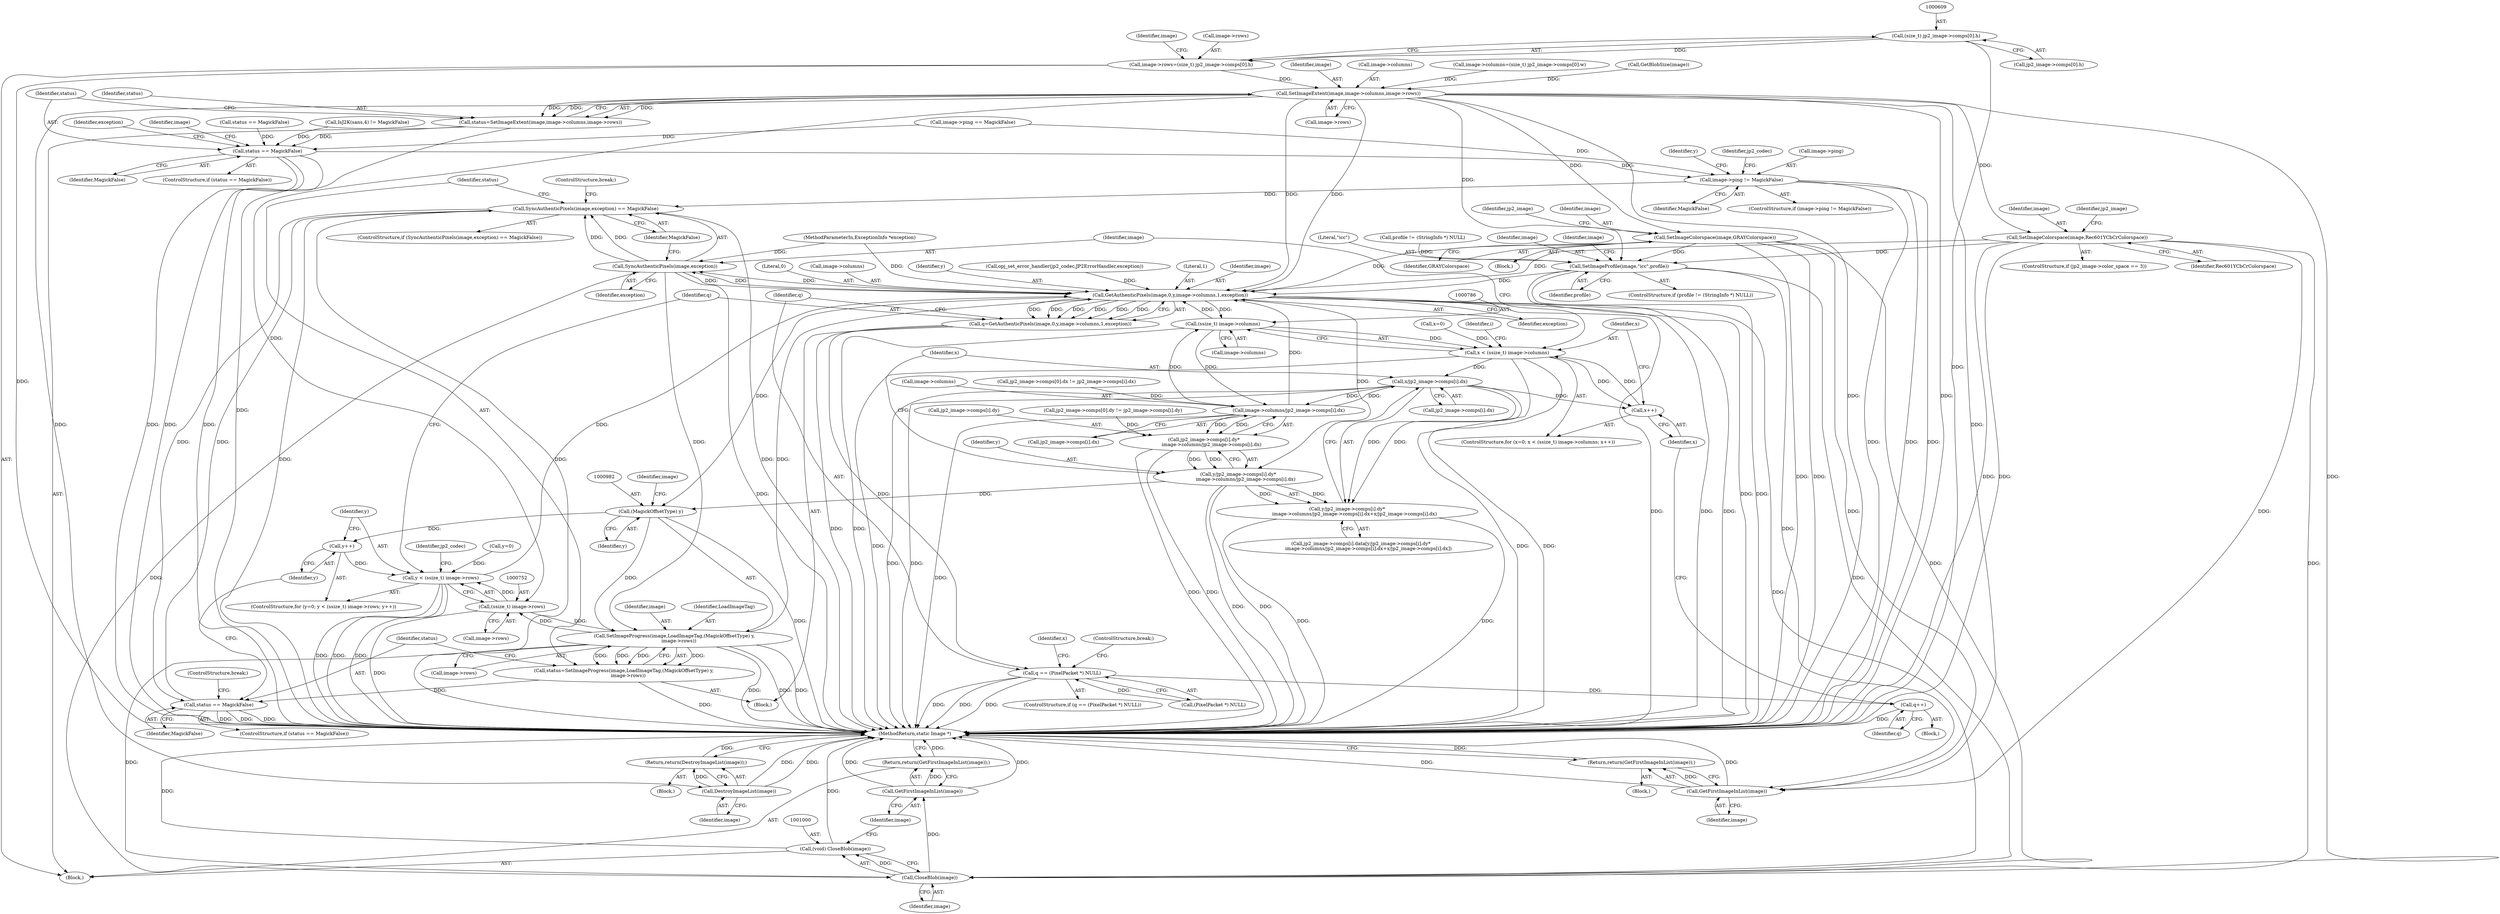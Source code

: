 digraph "0_ImageMagick_acee073df34aa4d491bf5cb74d3a15fc80f0a3aa@array" {
"1000608" [label="(Call,(size_t) jp2_image->comps[0].h)"];
"1000604" [label="(Call,image->rows=(size_t) jp2_image->comps[0].h)"];
"1000630" [label="(Call,SetImageExtent(image,image->columns,image->rows))"];
"1000628" [label="(Call,status=SetImageExtent(image,image->columns,image->rows))"];
"1000639" [label="(Call,status == MagickFalse)"];
"1000729" [label="(Call,image->ping != MagickFalse)"];
"1000970" [label="(Call,SyncAuthenticPixels(image,exception) == MagickFalse)"];
"1000988" [label="(Call,status == MagickFalse)"];
"1000650" [label="(Call,DestroyImageList(image))"];
"1000649" [label="(Return,return(DestroyImageList(image));)"];
"1000664" [label="(Call,SetImageColorspace(image,GRAYColorspace))"];
"1000724" [label="(Call,SetImageProfile(image,\"icc\",profile))"];
"1000743" [label="(Call,GetFirstImageInList(image))"];
"1000742" [label="(Return,return(GetFirstImageInList(image));)"];
"1000763" [label="(Call,GetAuthenticPixels(image,0,y,image->columns,1,exception))"];
"1000761" [label="(Call,q=GetAuthenticPixels(image,0,y,image->columns,1,exception))"];
"1000773" [label="(Call,q == (PixelPacket *) NULL)"];
"1000967" [label="(Call,q++)"];
"1000785" [label="(Call,(ssize_t) image->columns)"];
"1000783" [label="(Call,x < (ssize_t) image->columns)"];
"1000790" [label="(Call,x++)"];
"1000862" [label="(Call,x/jp2_image->comps[i].dx)"];
"1000851" [label="(Call,image->columns/jp2_image->comps[i].dx)"];
"1000843" [label="(Call,jp2_image->comps[i].dy*\n          image->columns/jp2_image->comps[i].dx)"];
"1000841" [label="(Call,y/jp2_image->comps[i].dy*\n          image->columns/jp2_image->comps[i].dx)"];
"1000840" [label="(Call,y/jp2_image->comps[i].dy*\n          image->columns/jp2_image->comps[i].dx+x/jp2_image->comps[i].dx)"];
"1000981" [label="(Call,(MagickOffsetType) y)"];
"1000756" [label="(Call,y++)"];
"1000749" [label="(Call,y < (ssize_t) image->rows)"];
"1000978" [label="(Call,SetImageProgress(image,LoadImageTag,(MagickOffsetType) y,\n      image->rows))"];
"1000751" [label="(Call,(ssize_t) image->rows)"];
"1000976" [label="(Call,status=SetImageProgress(image,LoadImageTag,(MagickOffsetType) y,\n      image->rows))"];
"1001001" [label="(Call,CloseBlob(image))"];
"1000999" [label="(Call,(void) CloseBlob(image))"];
"1001004" [label="(Call,GetFirstImageInList(image))"];
"1001003" [label="(Return,return(GetFirstImageInList(image));)"];
"1000971" [label="(Call,SyncAuthenticPixels(image,exception))"];
"1000685" [label="(Call,SetImageColorspace(image,Rec601YCbCrColorspace))"];
"1000177" [label="(Call,status == MagickFalse)"];
"1000629" [label="(Identifier,status)"];
"1000651" [label="(Identifier,image)"];
"1000727" [label="(Identifier,profile)"];
"1000744" [label="(Identifier,image)"];
"1000967" [label="(Call,q++)"];
"1000745" [label="(ControlStructure,for (y=0; y < (ssize_t) image->rows; y++))"];
"1000685" [label="(Call,SetImageColorspace(image,Rec601YCbCrColorspace))"];
"1000663" [label="(Block,)"];
"1000780" [label="(Call,x=0)"];
"1000642" [label="(Block,)"];
"1000757" [label="(Identifier,y)"];
"1000731" [label="(Identifier,image)"];
"1000970" [label="(Call,SyncAuthenticPixels(image,exception) == MagickFalse)"];
"1000630" [label="(Call,SetImageExtent(image,image->columns,image->rows))"];
"1000604" [label="(Call,image->rows=(size_t) jp2_image->comps[0].h)"];
"1000841" [label="(Call,y/jp2_image->comps[i].dy*\n          image->columns/jp2_image->comps[i].dx)"];
"1001003" [label="(Return,return(GetFirstImageInList(image));)"];
"1001006" [label="(MethodReturn,static Image *)"];
"1000974" [label="(Identifier,MagickFalse)"];
"1000978" [label="(Call,SetImageProgress(image,LoadImageTag,(MagickOffsetType) y,\n      image->rows))"];
"1000747" [label="(Identifier,y)"];
"1000736" [label="(Identifier,jp2_codec)"];
"1000691" [label="(Identifier,jp2_image)"];
"1000225" [label="(Call,IsJ2K(sans,4) != MagickFalse)"];
"1000664" [label="(Call,SetImageColorspace(image,GRAYColorspace))"];
"1000973" [label="(Identifier,exception)"];
"1000972" [label="(Identifier,image)"];
"1001001" [label="(Call,CloseBlob(image))"];
"1000743" [label="(Call,GetFirstImageInList(image))"];
"1000628" [label="(Call,status=SetImageExtent(image,image->columns,image->rows))"];
"1000984" [label="(Call,image->rows)"];
"1000751" [label="(Call,(ssize_t) image->rows)"];
"1000991" [label="(ControlStructure,break;)"];
"1000679" [label="(ControlStructure,if (jp2_image->color_space == 3))"];
"1000734" [label="(Block,)"];
"1000969" [label="(ControlStructure,if (SyncAuthenticPixels(image,exception) == MagickFalse))"];
"1000649" [label="(Return,return(DestroyImageList(image));)"];
"1000756" [label="(Call,y++)"];
"1000784" [label="(Identifier,x)"];
"1000770" [label="(Literal,1)"];
"1000524" [label="(Call,jp2_image->comps[0].dx != jp2_image->comps[i].dx)"];
"1000983" [label="(Identifier,y)"];
"1000832" [label="(Call,jp2_image->comps[i].data[y/jp2_image->comps[i].dy*\n          image->columns/jp2_image->comps[i].dx+x/jp2_image->comps[i].dx])"];
"1001004" [label="(Call,GetFirstImageInList(image))"];
"1000632" [label="(Call,image->columns)"];
"1000726" [label="(Literal,\"icc\")"];
"1000975" [label="(ControlStructure,break;)"];
"1000999" [label="(Call,(void) CloseBlob(image))"];
"1000792" [label="(Block,)"];
"1000107" [label="(MethodParameterIn,ExceptionInfo *exception)"];
"1000764" [label="(Identifier,image)"];
"1000733" [label="(Identifier,MagickFalse)"];
"1000774" [label="(Identifier,q)"];
"1000843" [label="(Call,jp2_image->comps[i].dy*\n          image->columns/jp2_image->comps[i].dx)"];
"1000742" [label="(Return,return(GetFirstImageInList(image));)"];
"1000635" [label="(Call,image->rows)"];
"1001002" [label="(Identifier,image)"];
"1000977" [label="(Identifier,status)"];
"1000779" [label="(ControlStructure,for (x=0; x < (ssize_t) image->columns; x++))"];
"1000451" [label="(Call,image->ping == MagickFalse)"];
"1000540" [label="(Call,jp2_image->comps[0].dy != jp2_image->comps[i].dy)"];
"1000971" [label="(Call,SyncAuthenticPixels(image,exception))"];
"1000985" [label="(Identifier,image)"];
"1000761" [label="(Call,q=GetAuthenticPixels(image,0,y,image->columns,1,exception))"];
"1000718" [label="(ControlStructure,if (profile != (StringInfo *) NULL))"];
"1000758" [label="(Block,)"];
"1000864" [label="(Call,jp2_image->comps[i].dx)"];
"1000719" [label="(Call,profile != (StringInfo *) NULL)"];
"1000641" [label="(Identifier,MagickFalse)"];
"1000968" [label="(Identifier,q)"];
"1000750" [label="(Identifier,y)"];
"1000730" [label="(Call,image->ping)"];
"1000979" [label="(Identifier,image)"];
"1000728" [label="(ControlStructure,if (image->ping != MagickFalse))"];
"1000638" [label="(ControlStructure,if (status == MagickFalse))"];
"1000796" [label="(Identifier,i)"];
"1000746" [label="(Call,y=0)"];
"1000644" [label="(Identifier,exception)"];
"1000765" [label="(Literal,0)"];
"1000790" [label="(Call,x++)"];
"1000771" [label="(Identifier,exception)"];
"1000844" [label="(Call,jp2_image->comps[i].dy)"];
"1000108" [label="(Block,)"];
"1000773" [label="(Call,q == (PixelPacket *) NULL)"];
"1000687" [label="(Identifier,Rec601YCbCrColorspace)"];
"1000666" [label="(Identifier,GRAYColorspace)"];
"1000987" [label="(ControlStructure,if (status == MagickFalse))"];
"1000783" [label="(Call,x < (ssize_t) image->columns)"];
"1000762" [label="(Identifier,q)"];
"1000619" [label="(Identifier,image)"];
"1000650" [label="(Call,DestroyImageList(image))"];
"1000639" [label="(Call,status == MagickFalse)"];
"1000791" [label="(Identifier,x)"];
"1000654" [label="(Identifier,image)"];
"1000976" [label="(Call,status=SetImageProgress(image,LoadImageTag,(MagickOffsetType) y,\n      image->rows))"];
"1000988" [label="(Call,status == MagickFalse)"];
"1000989" [label="(Identifier,status)"];
"1000990" [label="(Identifier,MagickFalse)"];
"1000665" [label="(Identifier,image)"];
"1000767" [label="(Call,image->columns)"];
"1000725" [label="(Identifier,image)"];
"1000842" [label="(Identifier,y)"];
"1000591" [label="(Call,image->columns=(size_t) jp2_image->comps[0].w)"];
"1000766" [label="(Identifier,y)"];
"1000605" [label="(Call,image->rows)"];
"1000753" [label="(Call,image->rows)"];
"1000610" [label="(Call,jp2_image->comps[0].h)"];
"1000670" [label="(Identifier,jp2_image)"];
"1000608" [label="(Call,(size_t) jp2_image->comps[0].h)"];
"1000724" [label="(Call,SetImageProfile(image,\"icc\",profile))"];
"1000863" [label="(Identifier,x)"];
"1000993" [label="(Identifier,jp2_codec)"];
"1000840" [label="(Call,y/jp2_image->comps[i].dy*\n          image->columns/jp2_image->comps[i].dx+x/jp2_image->comps[i].dx)"];
"1000785" [label="(Call,(ssize_t) image->columns)"];
"1000980" [label="(Identifier,LoadImageTag)"];
"1000640" [label="(Identifier,status)"];
"1000851" [label="(Call,image->columns/jp2_image->comps[i].dx)"];
"1000862" [label="(Call,x/jp2_image->comps[i].dx)"];
"1000686" [label="(Identifier,image)"];
"1000852" [label="(Call,image->columns)"];
"1000981" [label="(Call,(MagickOffsetType) y)"];
"1001005" [label="(Identifier,image)"];
"1000781" [label="(Identifier,x)"];
"1000775" [label="(Call,(PixelPacket *) NULL)"];
"1000787" [label="(Call,image->columns)"];
"1000749" [label="(Call,y < (ssize_t) image->rows)"];
"1000772" [label="(ControlStructure,if (q == (PixelPacket *) NULL))"];
"1000855" [label="(Call,jp2_image->comps[i].dx)"];
"1000763" [label="(Call,GetAuthenticPixels(image,0,y,image->columns,1,exception))"];
"1000331" [label="(Call,GetBlobSize(image))"];
"1000243" [label="(Call,opj_set_error_handler(jp2_codec,JP2ErrorHandler,exception))"];
"1000631" [label="(Identifier,image)"];
"1000778" [label="(ControlStructure,break;)"];
"1000729" [label="(Call,image->ping != MagickFalse)"];
"1000608" -> "1000604"  [label="AST: "];
"1000608" -> "1000610"  [label="CFG: "];
"1000609" -> "1000608"  [label="AST: "];
"1000610" -> "1000608"  [label="AST: "];
"1000604" -> "1000608"  [label="CFG: "];
"1000608" -> "1001006"  [label="DDG: "];
"1000608" -> "1000604"  [label="DDG: "];
"1000604" -> "1000108"  [label="AST: "];
"1000605" -> "1000604"  [label="AST: "];
"1000619" -> "1000604"  [label="CFG: "];
"1000604" -> "1001006"  [label="DDG: "];
"1000604" -> "1000630"  [label="DDG: "];
"1000630" -> "1000628"  [label="AST: "];
"1000630" -> "1000635"  [label="CFG: "];
"1000631" -> "1000630"  [label="AST: "];
"1000632" -> "1000630"  [label="AST: "];
"1000635" -> "1000630"  [label="AST: "];
"1000628" -> "1000630"  [label="CFG: "];
"1000630" -> "1001006"  [label="DDG: "];
"1000630" -> "1001006"  [label="DDG: "];
"1000630" -> "1000628"  [label="DDG: "];
"1000630" -> "1000628"  [label="DDG: "];
"1000630" -> "1000628"  [label="DDG: "];
"1000331" -> "1000630"  [label="DDG: "];
"1000591" -> "1000630"  [label="DDG: "];
"1000630" -> "1000650"  [label="DDG: "];
"1000630" -> "1000664"  [label="DDG: "];
"1000630" -> "1000685"  [label="DDG: "];
"1000630" -> "1000724"  [label="DDG: "];
"1000630" -> "1000743"  [label="DDG: "];
"1000630" -> "1000751"  [label="DDG: "];
"1000630" -> "1000763"  [label="DDG: "];
"1000630" -> "1000763"  [label="DDG: "];
"1000630" -> "1001001"  [label="DDG: "];
"1000628" -> "1000108"  [label="AST: "];
"1000629" -> "1000628"  [label="AST: "];
"1000640" -> "1000628"  [label="CFG: "];
"1000628" -> "1001006"  [label="DDG: "];
"1000628" -> "1000639"  [label="DDG: "];
"1000639" -> "1000638"  [label="AST: "];
"1000639" -> "1000641"  [label="CFG: "];
"1000640" -> "1000639"  [label="AST: "];
"1000641" -> "1000639"  [label="AST: "];
"1000644" -> "1000639"  [label="CFG: "];
"1000654" -> "1000639"  [label="CFG: "];
"1000639" -> "1001006"  [label="DDG: "];
"1000639" -> "1001006"  [label="DDG: "];
"1000639" -> "1001006"  [label="DDG: "];
"1000451" -> "1000639"  [label="DDG: "];
"1000177" -> "1000639"  [label="DDG: "];
"1000225" -> "1000639"  [label="DDG: "];
"1000639" -> "1000729"  [label="DDG: "];
"1000729" -> "1000728"  [label="AST: "];
"1000729" -> "1000733"  [label="CFG: "];
"1000730" -> "1000729"  [label="AST: "];
"1000733" -> "1000729"  [label="AST: "];
"1000736" -> "1000729"  [label="CFG: "];
"1000747" -> "1000729"  [label="CFG: "];
"1000729" -> "1001006"  [label="DDG: "];
"1000729" -> "1001006"  [label="DDG: "];
"1000729" -> "1001006"  [label="DDG: "];
"1000451" -> "1000729"  [label="DDG: "];
"1000729" -> "1000970"  [label="DDG: "];
"1000970" -> "1000969"  [label="AST: "];
"1000970" -> "1000974"  [label="CFG: "];
"1000971" -> "1000970"  [label="AST: "];
"1000974" -> "1000970"  [label="AST: "];
"1000975" -> "1000970"  [label="CFG: "];
"1000977" -> "1000970"  [label="CFG: "];
"1000970" -> "1001006"  [label="DDG: "];
"1000970" -> "1001006"  [label="DDG: "];
"1000970" -> "1001006"  [label="DDG: "];
"1000971" -> "1000970"  [label="DDG: "];
"1000971" -> "1000970"  [label="DDG: "];
"1000988" -> "1000970"  [label="DDG: "];
"1000970" -> "1000988"  [label="DDG: "];
"1000988" -> "1000987"  [label="AST: "];
"1000988" -> "1000990"  [label="CFG: "];
"1000989" -> "1000988"  [label="AST: "];
"1000990" -> "1000988"  [label="AST: "];
"1000991" -> "1000988"  [label="CFG: "];
"1000757" -> "1000988"  [label="CFG: "];
"1000988" -> "1001006"  [label="DDG: "];
"1000988" -> "1001006"  [label="DDG: "];
"1000988" -> "1001006"  [label="DDG: "];
"1000976" -> "1000988"  [label="DDG: "];
"1000650" -> "1000649"  [label="AST: "];
"1000650" -> "1000651"  [label="CFG: "];
"1000651" -> "1000650"  [label="AST: "];
"1000649" -> "1000650"  [label="CFG: "];
"1000650" -> "1001006"  [label="DDG: "];
"1000650" -> "1001006"  [label="DDG: "];
"1000650" -> "1000649"  [label="DDG: "];
"1000649" -> "1000642"  [label="AST: "];
"1001006" -> "1000649"  [label="CFG: "];
"1000649" -> "1001006"  [label="DDG: "];
"1000664" -> "1000663"  [label="AST: "];
"1000664" -> "1000666"  [label="CFG: "];
"1000665" -> "1000664"  [label="AST: "];
"1000666" -> "1000664"  [label="AST: "];
"1000670" -> "1000664"  [label="CFG: "];
"1000664" -> "1001006"  [label="DDG: "];
"1000664" -> "1001006"  [label="DDG: "];
"1000664" -> "1000724"  [label="DDG: "];
"1000664" -> "1000743"  [label="DDG: "];
"1000664" -> "1000763"  [label="DDG: "];
"1000664" -> "1001001"  [label="DDG: "];
"1000724" -> "1000718"  [label="AST: "];
"1000724" -> "1000727"  [label="CFG: "];
"1000725" -> "1000724"  [label="AST: "];
"1000726" -> "1000724"  [label="AST: "];
"1000727" -> "1000724"  [label="AST: "];
"1000731" -> "1000724"  [label="CFG: "];
"1000724" -> "1001006"  [label="DDG: "];
"1000724" -> "1001006"  [label="DDG: "];
"1000685" -> "1000724"  [label="DDG: "];
"1000719" -> "1000724"  [label="DDG: "];
"1000724" -> "1000743"  [label="DDG: "];
"1000724" -> "1000763"  [label="DDG: "];
"1000724" -> "1001001"  [label="DDG: "];
"1000743" -> "1000742"  [label="AST: "];
"1000743" -> "1000744"  [label="CFG: "];
"1000744" -> "1000743"  [label="AST: "];
"1000742" -> "1000743"  [label="CFG: "];
"1000743" -> "1001006"  [label="DDG: "];
"1000743" -> "1001006"  [label="DDG: "];
"1000743" -> "1000742"  [label="DDG: "];
"1000685" -> "1000743"  [label="DDG: "];
"1000742" -> "1000734"  [label="AST: "];
"1001006" -> "1000742"  [label="CFG: "];
"1000742" -> "1001006"  [label="DDG: "];
"1000763" -> "1000761"  [label="AST: "];
"1000763" -> "1000771"  [label="CFG: "];
"1000764" -> "1000763"  [label="AST: "];
"1000765" -> "1000763"  [label="AST: "];
"1000766" -> "1000763"  [label="AST: "];
"1000767" -> "1000763"  [label="AST: "];
"1000770" -> "1000763"  [label="AST: "];
"1000771" -> "1000763"  [label="AST: "];
"1000761" -> "1000763"  [label="CFG: "];
"1000763" -> "1001006"  [label="DDG: "];
"1000763" -> "1001006"  [label="DDG: "];
"1000763" -> "1001006"  [label="DDG: "];
"1000763" -> "1000761"  [label="DDG: "];
"1000763" -> "1000761"  [label="DDG: "];
"1000763" -> "1000761"  [label="DDG: "];
"1000763" -> "1000761"  [label="DDG: "];
"1000763" -> "1000761"  [label="DDG: "];
"1000763" -> "1000761"  [label="DDG: "];
"1000978" -> "1000763"  [label="DDG: "];
"1000685" -> "1000763"  [label="DDG: "];
"1000749" -> "1000763"  [label="DDG: "];
"1000851" -> "1000763"  [label="DDG: "];
"1000785" -> "1000763"  [label="DDG: "];
"1000971" -> "1000763"  [label="DDG: "];
"1000243" -> "1000763"  [label="DDG: "];
"1000107" -> "1000763"  [label="DDG: "];
"1000763" -> "1000785"  [label="DDG: "];
"1000763" -> "1000841"  [label="DDG: "];
"1000763" -> "1000971"  [label="DDG: "];
"1000763" -> "1000971"  [label="DDG: "];
"1000763" -> "1000981"  [label="DDG: "];
"1000763" -> "1001001"  [label="DDG: "];
"1000761" -> "1000758"  [label="AST: "];
"1000762" -> "1000761"  [label="AST: "];
"1000774" -> "1000761"  [label="CFG: "];
"1000761" -> "1001006"  [label="DDG: "];
"1000761" -> "1000773"  [label="DDG: "];
"1000773" -> "1000772"  [label="AST: "];
"1000773" -> "1000775"  [label="CFG: "];
"1000774" -> "1000773"  [label="AST: "];
"1000775" -> "1000773"  [label="AST: "];
"1000778" -> "1000773"  [label="CFG: "];
"1000781" -> "1000773"  [label="CFG: "];
"1000773" -> "1001006"  [label="DDG: "];
"1000773" -> "1001006"  [label="DDG: "];
"1000773" -> "1001006"  [label="DDG: "];
"1000775" -> "1000773"  [label="DDG: "];
"1000773" -> "1000967"  [label="DDG: "];
"1000967" -> "1000792"  [label="AST: "];
"1000967" -> "1000968"  [label="CFG: "];
"1000968" -> "1000967"  [label="AST: "];
"1000791" -> "1000967"  [label="CFG: "];
"1000967" -> "1001006"  [label="DDG: "];
"1000785" -> "1000783"  [label="AST: "];
"1000785" -> "1000787"  [label="CFG: "];
"1000786" -> "1000785"  [label="AST: "];
"1000787" -> "1000785"  [label="AST: "];
"1000783" -> "1000785"  [label="CFG: "];
"1000785" -> "1001006"  [label="DDG: "];
"1000785" -> "1000783"  [label="DDG: "];
"1000851" -> "1000785"  [label="DDG: "];
"1000785" -> "1000851"  [label="DDG: "];
"1000783" -> "1000779"  [label="AST: "];
"1000784" -> "1000783"  [label="AST: "];
"1000796" -> "1000783"  [label="CFG: "];
"1000972" -> "1000783"  [label="CFG: "];
"1000783" -> "1001006"  [label="DDG: "];
"1000783" -> "1001006"  [label="DDG: "];
"1000783" -> "1001006"  [label="DDG: "];
"1000790" -> "1000783"  [label="DDG: "];
"1000780" -> "1000783"  [label="DDG: "];
"1000783" -> "1000790"  [label="DDG: "];
"1000783" -> "1000862"  [label="DDG: "];
"1000790" -> "1000779"  [label="AST: "];
"1000790" -> "1000791"  [label="CFG: "];
"1000791" -> "1000790"  [label="AST: "];
"1000784" -> "1000790"  [label="CFG: "];
"1000862" -> "1000790"  [label="DDG: "];
"1000862" -> "1000840"  [label="AST: "];
"1000862" -> "1000864"  [label="CFG: "];
"1000863" -> "1000862"  [label="AST: "];
"1000864" -> "1000862"  [label="AST: "];
"1000840" -> "1000862"  [label="CFG: "];
"1000862" -> "1001006"  [label="DDG: "];
"1000862" -> "1001006"  [label="DDG: "];
"1000862" -> "1000851"  [label="DDG: "];
"1000862" -> "1000840"  [label="DDG: "];
"1000862" -> "1000840"  [label="DDG: "];
"1000851" -> "1000862"  [label="DDG: "];
"1000851" -> "1000843"  [label="AST: "];
"1000851" -> "1000855"  [label="CFG: "];
"1000852" -> "1000851"  [label="AST: "];
"1000855" -> "1000851"  [label="AST: "];
"1000843" -> "1000851"  [label="CFG: "];
"1000851" -> "1001006"  [label="DDG: "];
"1000851" -> "1000843"  [label="DDG: "];
"1000851" -> "1000843"  [label="DDG: "];
"1000524" -> "1000851"  [label="DDG: "];
"1000843" -> "1000841"  [label="AST: "];
"1000844" -> "1000843"  [label="AST: "];
"1000841" -> "1000843"  [label="CFG: "];
"1000843" -> "1001006"  [label="DDG: "];
"1000843" -> "1001006"  [label="DDG: "];
"1000843" -> "1000841"  [label="DDG: "];
"1000843" -> "1000841"  [label="DDG: "];
"1000540" -> "1000843"  [label="DDG: "];
"1000841" -> "1000840"  [label="AST: "];
"1000842" -> "1000841"  [label="AST: "];
"1000863" -> "1000841"  [label="CFG: "];
"1000841" -> "1001006"  [label="DDG: "];
"1000841" -> "1001006"  [label="DDG: "];
"1000841" -> "1000840"  [label="DDG: "];
"1000841" -> "1000840"  [label="DDG: "];
"1000841" -> "1000981"  [label="DDG: "];
"1000840" -> "1000832"  [label="AST: "];
"1000832" -> "1000840"  [label="CFG: "];
"1000840" -> "1001006"  [label="DDG: "];
"1000840" -> "1001006"  [label="DDG: "];
"1000981" -> "1000978"  [label="AST: "];
"1000981" -> "1000983"  [label="CFG: "];
"1000982" -> "1000981"  [label="AST: "];
"1000983" -> "1000981"  [label="AST: "];
"1000985" -> "1000981"  [label="CFG: "];
"1000981" -> "1001006"  [label="DDG: "];
"1000981" -> "1000756"  [label="DDG: "];
"1000981" -> "1000978"  [label="DDG: "];
"1000756" -> "1000745"  [label="AST: "];
"1000756" -> "1000757"  [label="CFG: "];
"1000757" -> "1000756"  [label="AST: "];
"1000750" -> "1000756"  [label="CFG: "];
"1000756" -> "1000749"  [label="DDG: "];
"1000749" -> "1000745"  [label="AST: "];
"1000749" -> "1000751"  [label="CFG: "];
"1000750" -> "1000749"  [label="AST: "];
"1000751" -> "1000749"  [label="AST: "];
"1000762" -> "1000749"  [label="CFG: "];
"1000993" -> "1000749"  [label="CFG: "];
"1000749" -> "1001006"  [label="DDG: "];
"1000749" -> "1001006"  [label="DDG: "];
"1000749" -> "1001006"  [label="DDG: "];
"1000746" -> "1000749"  [label="DDG: "];
"1000751" -> "1000749"  [label="DDG: "];
"1000978" -> "1000976"  [label="AST: "];
"1000978" -> "1000984"  [label="CFG: "];
"1000979" -> "1000978"  [label="AST: "];
"1000980" -> "1000978"  [label="AST: "];
"1000984" -> "1000978"  [label="AST: "];
"1000976" -> "1000978"  [label="CFG: "];
"1000978" -> "1001006"  [label="DDG: "];
"1000978" -> "1001006"  [label="DDG: "];
"1000978" -> "1001006"  [label="DDG: "];
"1000978" -> "1000751"  [label="DDG: "];
"1000978" -> "1000976"  [label="DDG: "];
"1000978" -> "1000976"  [label="DDG: "];
"1000978" -> "1000976"  [label="DDG: "];
"1000978" -> "1000976"  [label="DDG: "];
"1000971" -> "1000978"  [label="DDG: "];
"1000751" -> "1000978"  [label="DDG: "];
"1000978" -> "1001001"  [label="DDG: "];
"1000751" -> "1000753"  [label="CFG: "];
"1000752" -> "1000751"  [label="AST: "];
"1000753" -> "1000751"  [label="AST: "];
"1000751" -> "1001006"  [label="DDG: "];
"1000976" -> "1000758"  [label="AST: "];
"1000977" -> "1000976"  [label="AST: "];
"1000989" -> "1000976"  [label="CFG: "];
"1000976" -> "1001006"  [label="DDG: "];
"1001001" -> "1000999"  [label="AST: "];
"1001001" -> "1001002"  [label="CFG: "];
"1001002" -> "1001001"  [label="AST: "];
"1000999" -> "1001001"  [label="CFG: "];
"1001001" -> "1000999"  [label="DDG: "];
"1000971" -> "1001001"  [label="DDG: "];
"1000685" -> "1001001"  [label="DDG: "];
"1001001" -> "1001004"  [label="DDG: "];
"1000999" -> "1000108"  [label="AST: "];
"1001000" -> "1000999"  [label="AST: "];
"1001005" -> "1000999"  [label="CFG: "];
"1000999" -> "1001006"  [label="DDG: "];
"1000999" -> "1001006"  [label="DDG: "];
"1001004" -> "1001003"  [label="AST: "];
"1001004" -> "1001005"  [label="CFG: "];
"1001005" -> "1001004"  [label="AST: "];
"1001003" -> "1001004"  [label="CFG: "];
"1001004" -> "1001006"  [label="DDG: "];
"1001004" -> "1001006"  [label="DDG: "];
"1001004" -> "1001003"  [label="DDG: "];
"1001003" -> "1000108"  [label="AST: "];
"1001006" -> "1001003"  [label="CFG: "];
"1001003" -> "1001006"  [label="DDG: "];
"1000971" -> "1000973"  [label="CFG: "];
"1000972" -> "1000971"  [label="AST: "];
"1000973" -> "1000971"  [label="AST: "];
"1000974" -> "1000971"  [label="CFG: "];
"1000971" -> "1001006"  [label="DDG: "];
"1000107" -> "1000971"  [label="DDG: "];
"1000685" -> "1000679"  [label="AST: "];
"1000685" -> "1000687"  [label="CFG: "];
"1000686" -> "1000685"  [label="AST: "];
"1000687" -> "1000685"  [label="AST: "];
"1000691" -> "1000685"  [label="CFG: "];
"1000685" -> "1001006"  [label="DDG: "];
"1000685" -> "1001006"  [label="DDG: "];
}
